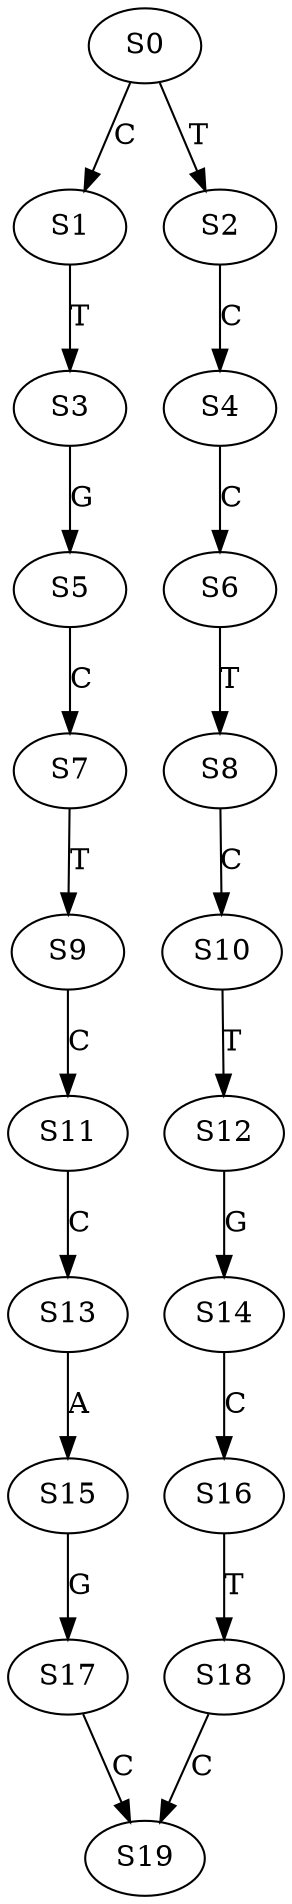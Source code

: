 strict digraph  {
	S0 -> S1 [ label = C ];
	S0 -> S2 [ label = T ];
	S1 -> S3 [ label = T ];
	S2 -> S4 [ label = C ];
	S3 -> S5 [ label = G ];
	S4 -> S6 [ label = C ];
	S5 -> S7 [ label = C ];
	S6 -> S8 [ label = T ];
	S7 -> S9 [ label = T ];
	S8 -> S10 [ label = C ];
	S9 -> S11 [ label = C ];
	S10 -> S12 [ label = T ];
	S11 -> S13 [ label = C ];
	S12 -> S14 [ label = G ];
	S13 -> S15 [ label = A ];
	S14 -> S16 [ label = C ];
	S15 -> S17 [ label = G ];
	S16 -> S18 [ label = T ];
	S17 -> S19 [ label = C ];
	S18 -> S19 [ label = C ];
}
